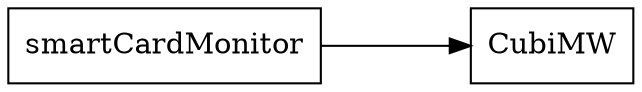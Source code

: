 digraph smartCardMonitor {
    node [URL="controlFlow/\N.html" shape=box]
    graph [layout="circo"]
    smartCardMonitor [URL="\N.html" root=true]

    smartCardMonitor -> CubiMW
}
